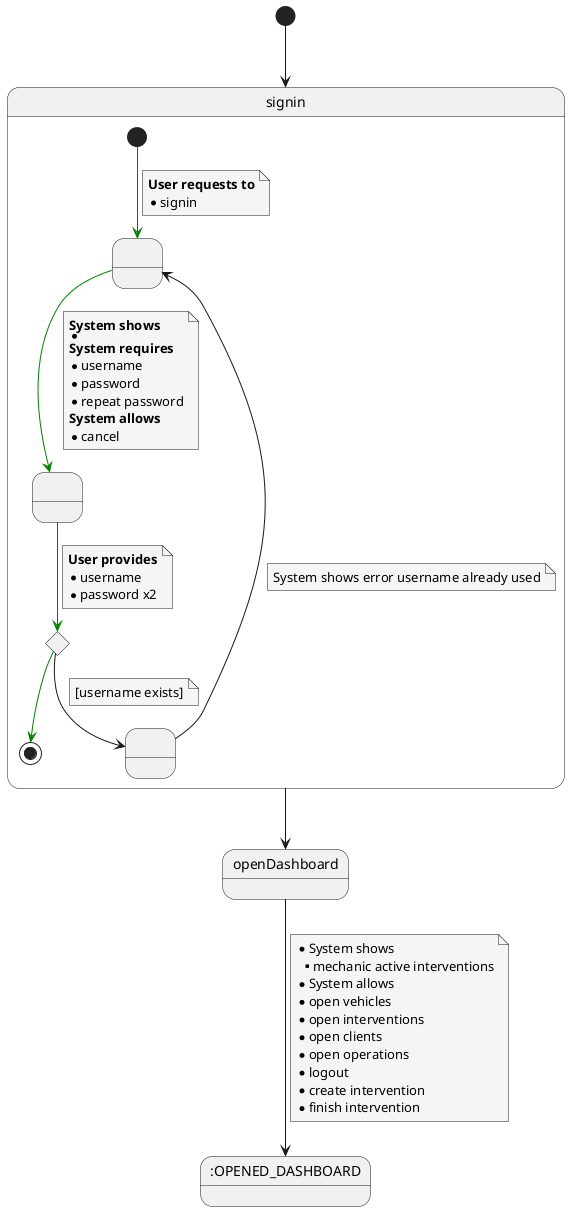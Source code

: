 @startuml
skinparam {
    NoteBackgroundColor #whiteSmoke
}

state 7 as ":OPENED_DASHBOARD"

[*] --> signin

state signin {
state 2 as " "
state 3 as " "
state 9 as " "
state 4 <<choice>>

[*] -[#Green]-> 2
note on link
    <b>User requests to</b>
    * signin
end note

2 -[#Green]-> 3
note on link
<b>System shows</b>
*  
<b>System requires</b>
* username
* password
* repeat password
<b>System allows</b>
* cancel
end note

3 -[#Green]-> 4
note on link
<b>User provides</b>
* username
* password x2
end note

4 -[#Green]-> [*]

4 --> 9
note on link
[username exists]
end note

9 --> 2
note on link
    System shows error username already used
end note

}

signin --> openDashboard

openDashboard --> 7
note on link
    * System shows
    ** mechanic active interventions
    * System allows
    * open vehicles
    * open interventions
    * open clients
    * open operations
    * logout
    * create intervention
    * finish intervention
end note


@enduml
